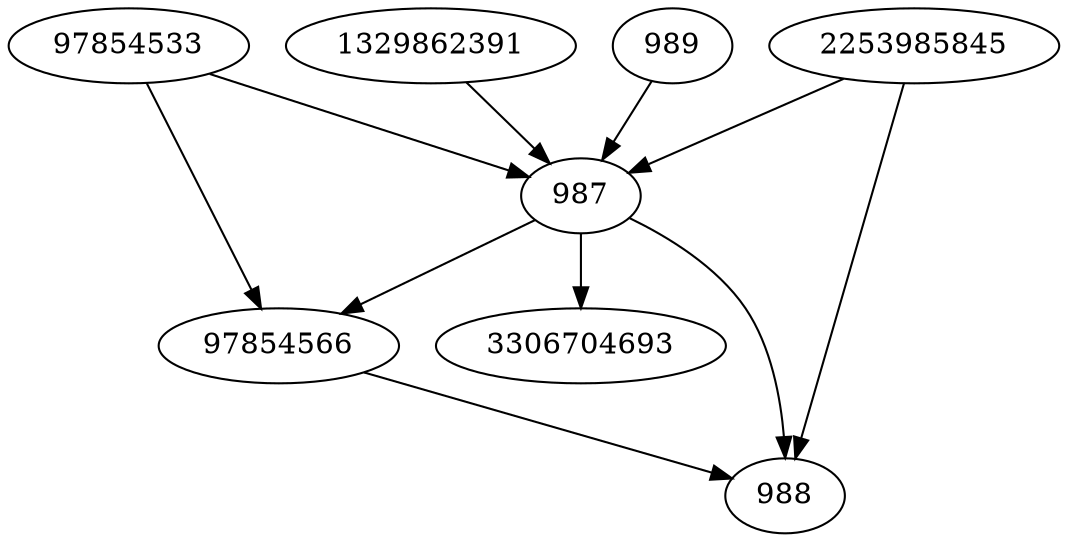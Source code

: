 strict digraph  {
97854533;
97854566;
3306704693;
2253985845;
1329862391;
987;
988;
989;
97854533 -> 97854566;
97854533 -> 987;
97854566 -> 988;
2253985845 -> 987;
2253985845 -> 988;
1329862391 -> 987;
987 -> 988;
987 -> 97854566;
987 -> 3306704693;
989 -> 987;
}
